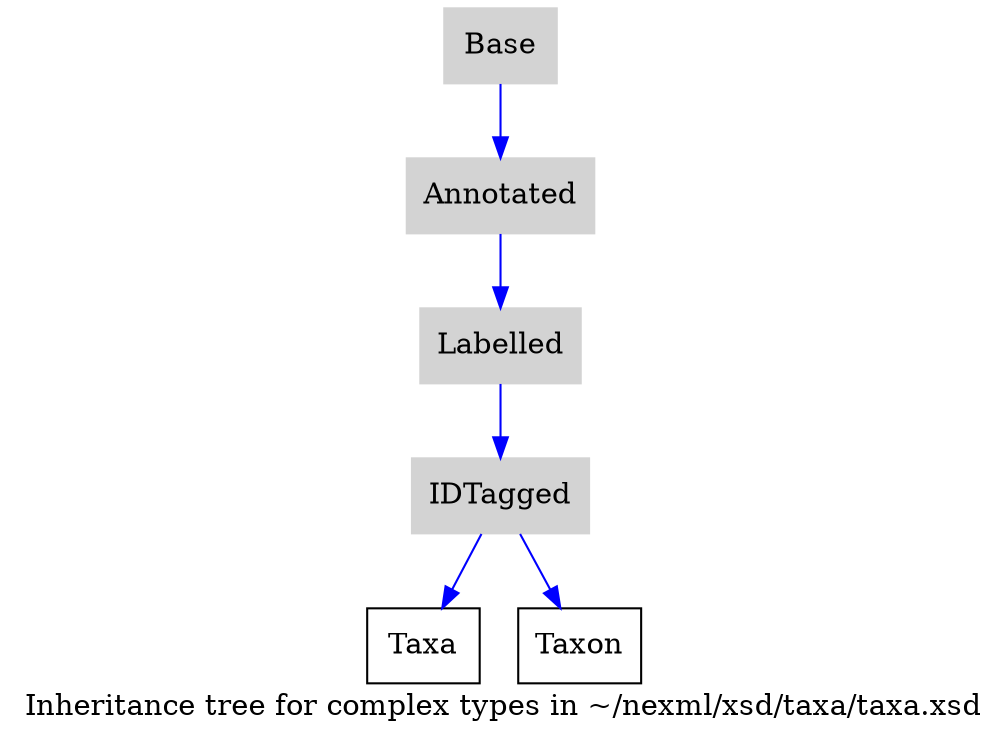 /*
    this graphviz graph documents the nexml inheritance tree
    from /Users/priyam/nexml/nexml.github.io/nexml/xsd/taxa/taxa.xsd upwards. Graph generated on Tue Sep 23 12:49:35 2014    from template: $Id$    
*/
digraph inheritance {
    label="Inheritance tree for complex types in ~/nexml/xsd/taxa/taxa.xsd";
                                                                Taxa [URL="/doc/schema-1/taxa/taxa/#Taxa",shape=box];        
                                                                        IDTagged -> Taxa [color=blue];
                                                                                IDTagged [URL="/doc/schema-1/abstract/#IDTagged",shape=box,color=lightgrey,style=filled];
                                                                                Labelled -> IDTagged [color=blue];
                                                                                Labelled [URL="/doc/schema-1/abstract/#Labelled",shape=box,color=lightgrey,style=filled];
                                                                                Annotated -> Labelled [color=blue];
                                                                                Annotated [URL="/doc/schema-1/abstract/#Annotated",shape=box,color=lightgrey,style=filled];
                                                                                Base -> Annotated [color=blue];
                                                                                Base [URL="/doc/schema-1/meta/annotations/#Base",shape=box,color=lightgrey,style=filled];
                                                                                                                Taxon [URL="/doc/schema-1/taxa/taxa/#Taxon",shape=box];        
                                                                        IDTagged -> Taxon [color=blue];
                                                                                                                                                                                                                                                                                                                                                                                }


